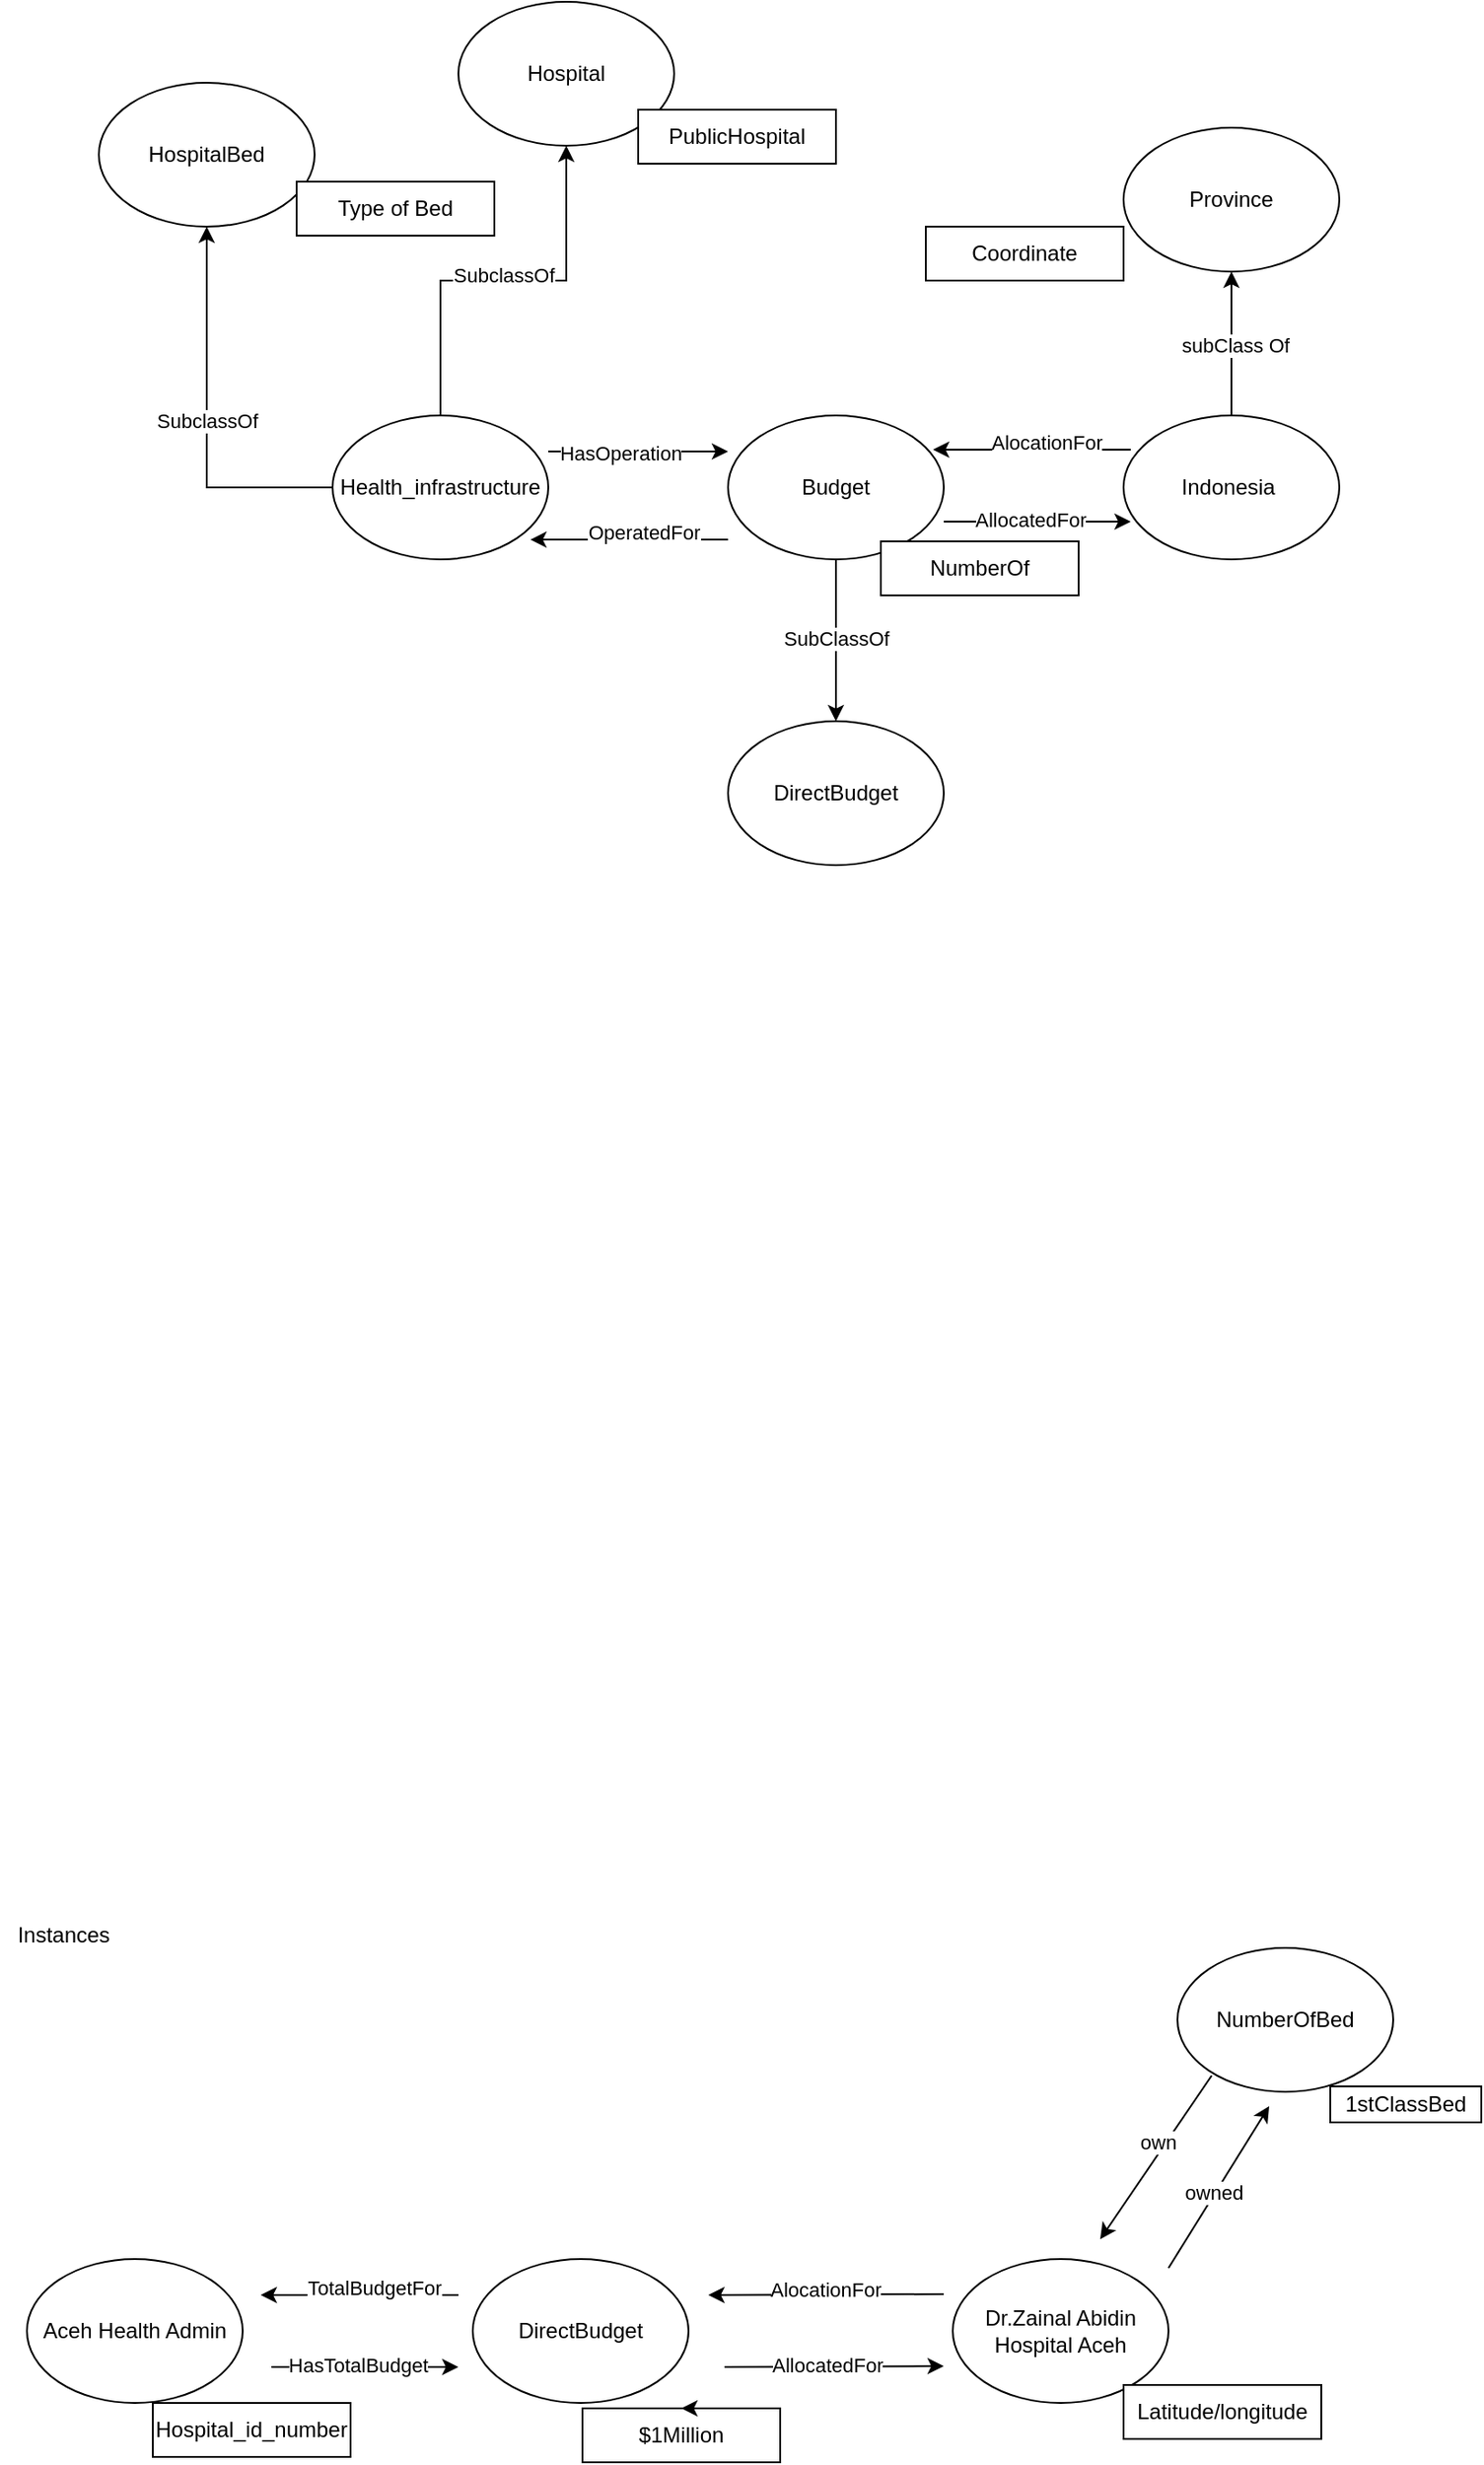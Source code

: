 <mxfile version="20.8.16" type="device" pages="2"><diagram name="Page-1" id="DhjK6ub2rNOMFvLf1U9X"><mxGraphModel dx="1194" dy="748" grid="0" gridSize="10" guides="1" tooltips="1" connect="1" arrows="1" fold="1" page="1" pageScale="1" pageWidth="850" pageHeight="1100" math="0" shadow="0"><root><mxCell id="0"/><mxCell id="1" parent="0"/><mxCell id="vlAr-wh--yHKUi2ePpUn-6" value="" style="edgeStyle=orthogonalEdgeStyle;rounded=0;orthogonalLoop=1;jettySize=auto;html=1;" parent="1" edge="1"><mxGeometry relative="1" as="geometry"><mxPoint x="325" y="320" as="sourcePoint"/><mxPoint x="425" y="320" as="targetPoint"/></mxGeometry></mxCell><mxCell id="vlAr-wh--yHKUi2ePpUn-16" value="HasOperation" style="edgeLabel;html=1;align=center;verticalAlign=middle;resizable=0;points=[];" parent="vlAr-wh--yHKUi2ePpUn-6" vertex="1" connectable="0"><mxGeometry x="-0.2" y="-1" relative="1" as="geometry"><mxPoint as="offset"/></mxGeometry></mxCell><mxCell id="vlAr-wh--yHKUi2ePpUn-9" value="" style="edgeStyle=orthogonalEdgeStyle;rounded=0;orthogonalLoop=1;jettySize=auto;html=1;" parent="1" source="vlAr-wh--yHKUi2ePpUn-1" target="vlAr-wh--yHKUi2ePpUn-8" edge="1"><mxGeometry relative="1" as="geometry"/></mxCell><mxCell id="vlAr-wh--yHKUi2ePpUn-14" value="SubclassOf" style="edgeLabel;html=1;align=center;verticalAlign=middle;resizable=0;points=[];" parent="vlAr-wh--yHKUi2ePpUn-9" vertex="1" connectable="0"><mxGeometry y="3" relative="1" as="geometry"><mxPoint as="offset"/></mxGeometry></mxCell><mxCell id="vlAr-wh--yHKUi2ePpUn-33" value="SubclassOf" style="edgeStyle=orthogonalEdgeStyle;rounded=0;orthogonalLoop=1;jettySize=auto;html=1;entryX=0.5;entryY=1;entryDx=0;entryDy=0;" parent="1" source="vlAr-wh--yHKUi2ePpUn-1" target="vlAr-wh--yHKUi2ePpUn-32" edge="1"><mxGeometry relative="1" as="geometry"/></mxCell><mxCell id="vlAr-wh--yHKUi2ePpUn-1" value="Health_infrastructure" style="ellipse;whiteSpace=wrap;html=1;" parent="1" vertex="1"><mxGeometry x="205" y="300" width="120" height="80" as="geometry"/></mxCell><mxCell id="vlAr-wh--yHKUi2ePpUn-11" value="" style="edgeStyle=orthogonalEdgeStyle;rounded=0;orthogonalLoop=1;jettySize=auto;html=1;" parent="1" source="vlAr-wh--yHKUi2ePpUn-2" target="vlAr-wh--yHKUi2ePpUn-10" edge="1"><mxGeometry relative="1" as="geometry"/></mxCell><mxCell id="vlAr-wh--yHKUi2ePpUn-13" value="subClass Of" style="edgeLabel;html=1;align=center;verticalAlign=middle;resizable=0;points=[];" parent="vlAr-wh--yHKUi2ePpUn-11" vertex="1" connectable="0"><mxGeometry x="-0.025" y="-2" relative="1" as="geometry"><mxPoint as="offset"/></mxGeometry></mxCell><mxCell id="vlAr-wh--yHKUi2ePpUn-2" value="Indonesia&amp;nbsp;" style="ellipse;whiteSpace=wrap;html=1;" parent="1" vertex="1"><mxGeometry x="645" y="300" width="120" height="80" as="geometry"/></mxCell><mxCell id="R91mBHwkHBW0tk7z-6wp-11" value="" style="edgeStyle=orthogonalEdgeStyle;rounded=0;orthogonalLoop=1;jettySize=auto;html=1;" parent="1" source="vlAr-wh--yHKUi2ePpUn-3" target="R91mBHwkHBW0tk7z-6wp-10" edge="1"><mxGeometry relative="1" as="geometry"/></mxCell><mxCell id="R91mBHwkHBW0tk7z-6wp-12" value="SubClassOf" style="edgeLabel;html=1;align=center;verticalAlign=middle;resizable=0;points=[];" parent="R91mBHwkHBW0tk7z-6wp-11" vertex="1" connectable="0"><mxGeometry x="-0.033" relative="1" as="geometry"><mxPoint as="offset"/></mxGeometry></mxCell><mxCell id="vlAr-wh--yHKUi2ePpUn-3" value="Budget" style="ellipse;whiteSpace=wrap;html=1;" parent="1" vertex="1"><mxGeometry x="425" y="300" width="120" height="80" as="geometry"/></mxCell><mxCell id="vlAr-wh--yHKUi2ePpUn-4" value="Coordinate" style="rounded=0;whiteSpace=wrap;html=1;" parent="1" vertex="1"><mxGeometry x="535" y="195" width="110" height="30" as="geometry"/></mxCell><mxCell id="vlAr-wh--yHKUi2ePpUn-8" value="Hospital" style="ellipse;whiteSpace=wrap;html=1;" parent="1" vertex="1"><mxGeometry x="275" y="70" width="120" height="80" as="geometry"/></mxCell><mxCell id="vlAr-wh--yHKUi2ePpUn-10" value="Province" style="ellipse;whiteSpace=wrap;html=1;" parent="1" vertex="1"><mxGeometry x="645" y="140" width="120" height="80" as="geometry"/></mxCell><mxCell id="vlAr-wh--yHKUi2ePpUn-15" value="PublicHospital" style="rounded=0;whiteSpace=wrap;html=1;" parent="1" vertex="1"><mxGeometry x="375" y="130" width="110" height="30" as="geometry"/></mxCell><mxCell id="vlAr-wh--yHKUi2ePpUn-17" value="NumberOf" style="rounded=0;whiteSpace=wrap;html=1;" parent="1" vertex="1"><mxGeometry x="510" y="370" width="110" height="30" as="geometry"/></mxCell><mxCell id="vlAr-wh--yHKUi2ePpUn-18" value="Aceh Health Admin" style="ellipse;whiteSpace=wrap;html=1;" parent="1" vertex="1"><mxGeometry x="35" y="1325" width="120" height="80" as="geometry"/></mxCell><mxCell id="vlAr-wh--yHKUi2ePpUn-19" value="DirectBudget" style="ellipse;whiteSpace=wrap;html=1;" parent="1" vertex="1"><mxGeometry x="283" y="1325" width="120" height="80" as="geometry"/></mxCell><mxCell id="vlAr-wh--yHKUi2ePpUn-20" value="Dr.Zainal Abidin Hospital Aceh" style="ellipse;whiteSpace=wrap;html=1;" parent="1" vertex="1"><mxGeometry x="550" y="1325" width="120" height="80" as="geometry"/></mxCell><mxCell id="vlAr-wh--yHKUi2ePpUn-22" value="" style="edgeStyle=none;orthogonalLoop=1;jettySize=auto;html=1;rounded=0;" parent="1" edge="1"><mxGeometry width="100" relative="1" as="geometry"><mxPoint x="171" y="1385" as="sourcePoint"/><mxPoint x="275" y="1385" as="targetPoint"/><Array as="points"/></mxGeometry></mxCell><mxCell id="vlAr-wh--yHKUi2ePpUn-25" value="HasTotalBudget" style="edgeLabel;html=1;align=center;verticalAlign=middle;resizable=0;points=[];" parent="vlAr-wh--yHKUi2ePpUn-22" vertex="1" connectable="0"><mxGeometry x="-0.075" y="1" relative="1" as="geometry"><mxPoint as="offset"/></mxGeometry></mxCell><mxCell id="vlAr-wh--yHKUi2ePpUn-23" value="" style="edgeStyle=none;orthogonalLoop=1;jettySize=auto;html=1;rounded=0;" parent="1" edge="1"><mxGeometry width="100" relative="1" as="geometry"><mxPoint x="275" y="1345" as="sourcePoint"/><mxPoint x="165" y="1345" as="targetPoint"/><Array as="points"/></mxGeometry></mxCell><mxCell id="vlAr-wh--yHKUi2ePpUn-24" value="TotalBudgetFor" style="edgeLabel;html=1;align=center;verticalAlign=middle;resizable=0;points=[];" parent="vlAr-wh--yHKUi2ePpUn-23" vertex="1" connectable="0"><mxGeometry x="-0.133" y="-4" relative="1" as="geometry"><mxPoint as="offset"/></mxGeometry></mxCell><mxCell id="vlAr-wh--yHKUi2ePpUn-28" value="" style="edgeStyle=none;orthogonalLoop=1;jettySize=auto;html=1;rounded=0;" parent="1" edge="1"><mxGeometry width="100" relative="1" as="geometry"><mxPoint x="423" y="1385" as="sourcePoint"/><mxPoint x="545" y="1384.5" as="targetPoint"/><Array as="points"/></mxGeometry></mxCell><mxCell id="vlAr-wh--yHKUi2ePpUn-29" value="AllocatedFor" style="edgeLabel;html=1;align=center;verticalAlign=middle;resizable=0;points=[];" parent="vlAr-wh--yHKUi2ePpUn-28" vertex="1" connectable="0"><mxGeometry x="-0.075" y="1" relative="1" as="geometry"><mxPoint as="offset"/></mxGeometry></mxCell><mxCell id="vlAr-wh--yHKUi2ePpUn-30" value="" style="edgeStyle=none;orthogonalLoop=1;jettySize=auto;html=1;rounded=0;" parent="1" edge="1"><mxGeometry width="100" relative="1" as="geometry"><mxPoint x="545" y="1344.5" as="sourcePoint"/><mxPoint x="414" y="1345" as="targetPoint"/><Array as="points"/></mxGeometry></mxCell><mxCell id="vlAr-wh--yHKUi2ePpUn-31" value="AlocationFor" style="edgeLabel;html=1;align=center;verticalAlign=middle;resizable=0;points=[];" parent="vlAr-wh--yHKUi2ePpUn-30" vertex="1" connectable="0"><mxGeometry x="-0.133" y="-4" relative="1" as="geometry"><mxPoint x="-9" y="1" as="offset"/></mxGeometry></mxCell><mxCell id="vlAr-wh--yHKUi2ePpUn-32" value="HospitalBed" style="ellipse;whiteSpace=wrap;html=1;" parent="1" vertex="1"><mxGeometry x="75" y="115" width="120" height="80" as="geometry"/></mxCell><mxCell id="vlAr-wh--yHKUi2ePpUn-45" value="Type of Bed" style="rounded=0;whiteSpace=wrap;html=1;" parent="1" vertex="1"><mxGeometry x="185" y="170" width="110" height="30" as="geometry"/></mxCell><mxCell id="vlAr-wh--yHKUi2ePpUn-52" value="NumberOfBed" style="ellipse;whiteSpace=wrap;html=1;" parent="1" vertex="1"><mxGeometry x="675" y="1152" width="120" height="80" as="geometry"/></mxCell><mxCell id="vlAr-wh--yHKUi2ePpUn-53" value="" style="edgeStyle=none;orthogonalLoop=1;jettySize=auto;html=1;rounded=0;" parent="1" edge="1"><mxGeometry width="100" relative="1" as="geometry"><mxPoint x="670" y="1330" as="sourcePoint"/><mxPoint x="726" y="1240" as="targetPoint"/><Array as="points"/></mxGeometry></mxCell><mxCell id="vlAr-wh--yHKUi2ePpUn-54" value="owned" style="edgeLabel;html=1;align=center;verticalAlign=middle;resizable=0;points=[];" parent="vlAr-wh--yHKUi2ePpUn-53" vertex="1" connectable="0"><mxGeometry x="-0.075" y="1" relative="1" as="geometry"><mxPoint as="offset"/></mxGeometry></mxCell><mxCell id="vlAr-wh--yHKUi2ePpUn-55" value="" style="edgeStyle=none;orthogonalLoop=1;jettySize=auto;html=1;rounded=0;" parent="1" edge="1"><mxGeometry width="100" relative="1" as="geometry"><mxPoint x="694" y="1223" as="sourcePoint"/><mxPoint x="632" y="1314" as="targetPoint"/><Array as="points"/></mxGeometry></mxCell><mxCell id="vlAr-wh--yHKUi2ePpUn-56" value="own" style="edgeLabel;html=1;align=center;verticalAlign=middle;resizable=0;points=[];" parent="vlAr-wh--yHKUi2ePpUn-55" vertex="1" connectable="0"><mxGeometry x="-0.133" y="-4" relative="1" as="geometry"><mxPoint as="offset"/></mxGeometry></mxCell><mxCell id="vlAr-wh--yHKUi2ePpUn-57" value="Hospital_id_number" style="rounded=0;whiteSpace=wrap;html=1;" parent="1" vertex="1"><mxGeometry x="105" y="1405" width="110" height="30" as="geometry"/></mxCell><mxCell id="vlAr-wh--yHKUi2ePpUn-58" value="$1Million" style="rounded=0;whiteSpace=wrap;html=1;" parent="1" vertex="1"><mxGeometry x="344" y="1408" width="110" height="30" as="geometry"/></mxCell><mxCell id="vlAr-wh--yHKUi2ePpUn-59" value="Latitude/longitude" style="rounded=0;whiteSpace=wrap;html=1;" parent="1" vertex="1"><mxGeometry x="645" y="1395" width="110" height="30" as="geometry"/></mxCell><mxCell id="vlAr-wh--yHKUi2ePpUn-60" value="1stClassBed" style="rounded=0;whiteSpace=wrap;html=1;" parent="1" vertex="1"><mxGeometry x="760" y="1229" width="84" height="20" as="geometry"/></mxCell><mxCell id="R91mBHwkHBW0tk7z-6wp-1" value="Instances" style="text;html=1;align=center;verticalAlign=middle;resizable=0;points=[];autosize=1;strokeColor=none;fillColor=none;" parent="1" vertex="1"><mxGeometry x="20" y="1130" width="70" height="30" as="geometry"/></mxCell><mxCell id="R91mBHwkHBW0tk7z-6wp-4" value="" style="edgeStyle=none;orthogonalLoop=1;jettySize=auto;html=1;rounded=0;" parent="1" edge="1"><mxGeometry width="100" relative="1" as="geometry"><mxPoint x="425" y="369.05" as="sourcePoint"/><mxPoint x="315" y="369.05" as="targetPoint"/><Array as="points"/></mxGeometry></mxCell><mxCell id="R91mBHwkHBW0tk7z-6wp-5" value="OperatedFor" style="edgeLabel;html=1;align=center;verticalAlign=middle;resizable=0;points=[];" parent="R91mBHwkHBW0tk7z-6wp-4" vertex="1" connectable="0"><mxGeometry x="-0.133" y="-4" relative="1" as="geometry"><mxPoint as="offset"/></mxGeometry></mxCell><mxCell id="R91mBHwkHBW0tk7z-6wp-6" value="" style="edgeStyle=none;orthogonalLoop=1;jettySize=auto;html=1;rounded=0;" parent="1" edge="1"><mxGeometry width="100" relative="1" as="geometry"><mxPoint x="545" y="359" as="sourcePoint"/><mxPoint x="649" y="359" as="targetPoint"/><Array as="points"/></mxGeometry></mxCell><mxCell id="R91mBHwkHBW0tk7z-6wp-7" value="AllocatedFor" style="edgeLabel;html=1;align=center;verticalAlign=middle;resizable=0;points=[];" parent="R91mBHwkHBW0tk7z-6wp-6" vertex="1" connectable="0"><mxGeometry x="-0.075" y="1" relative="1" as="geometry"><mxPoint as="offset"/></mxGeometry></mxCell><mxCell id="R91mBHwkHBW0tk7z-6wp-8" value="" style="edgeStyle=none;orthogonalLoop=1;jettySize=auto;html=1;rounded=0;" parent="1" edge="1"><mxGeometry width="100" relative="1" as="geometry"><mxPoint x="649" y="319" as="sourcePoint"/><mxPoint x="539" y="319" as="targetPoint"/><Array as="points"/></mxGeometry></mxCell><mxCell id="R91mBHwkHBW0tk7z-6wp-9" value="AlocationFor" style="edgeLabel;html=1;align=center;verticalAlign=middle;resizable=0;points=[];" parent="R91mBHwkHBW0tk7z-6wp-8" vertex="1" connectable="0"><mxGeometry x="-0.133" y="-4" relative="1" as="geometry"><mxPoint as="offset"/></mxGeometry></mxCell><mxCell id="R91mBHwkHBW0tk7z-6wp-10" value="DirectBudget" style="ellipse;whiteSpace=wrap;html=1;" parent="1" vertex="1"><mxGeometry x="425" y="470" width="120" height="80" as="geometry"/></mxCell><mxCell id="8-0o_JMjRNLJjpkslhmI-1" style="edgeStyle=orthogonalEdgeStyle;rounded=0;orthogonalLoop=1;jettySize=auto;html=1;exitX=0.75;exitY=0;exitDx=0;exitDy=0;entryX=0.5;entryY=0;entryDx=0;entryDy=0;" edge="1" parent="1" source="vlAr-wh--yHKUi2ePpUn-58" target="vlAr-wh--yHKUi2ePpUn-58"><mxGeometry relative="1" as="geometry"/></mxCell></root></mxGraphModel></diagram><diagram id="33TFPbomxli8kb8NW6hA" name="Page-2"><mxGraphModel dx="531" dy="741" grid="1" gridSize="10" guides="1" tooltips="1" connect="1" arrows="1" fold="1" page="1" pageScale="1" pageWidth="850" pageHeight="1100" math="0" shadow="0"><root><mxCell id="0"/><mxCell id="1" parent="0"/><mxCell id="3S3uDWiQ5ca31y17pFXa-1" value="RS Papua" style="ellipse;whiteSpace=wrap;html=1;" vertex="1" parent="1"><mxGeometry x="120" y="390" width="120" height="80" as="geometry"/></mxCell><mxCell id="hcnlHhOcPN-69Rp-TstV-1" value="" style="curved=1;endArrow=classic;html=1;rounded=0;exitX=1;exitY=0.5;exitDx=0;exitDy=0;" edge="1" parent="1" source="3S3uDWiQ5ca31y17pFXa-1"><mxGeometry width="50" height="50" relative="1" as="geometry"><mxPoint x="250" y="410" as="sourcePoint"/><mxPoint x="360" y="220" as="targetPoint"/><Array as="points"><mxPoint x="300" y="410"/><mxPoint x="250" y="360"/><mxPoint x="230" y="330"/><mxPoint x="250" y="290"/></Array></mxGeometry></mxCell><mxCell id="hcnlHhOcPN-69Rp-TstV-2" value="HasBudget" style="edgeLabel;html=1;align=center;verticalAlign=middle;resizable=0;points=[];" vertex="1" connectable="0" parent="hcnlHhOcPN-69Rp-TstV-1"><mxGeometry x="0.088" y="-10" relative="1" as="geometry"><mxPoint as="offset"/></mxGeometry></mxCell><mxCell id="hcnlHhOcPN-69Rp-TstV-3" value="Direct" style="ellipse;whiteSpace=wrap;html=1;" vertex="1" parent="1"><mxGeometry x="320" y="140" width="120" height="80" as="geometry"/></mxCell><mxCell id="hcnlHhOcPN-69Rp-TstV-5" value="In_Direct" style="ellipse;whiteSpace=wrap;html=1;" vertex="1" parent="1"><mxGeometry x="440" y="210" width="120" height="80" as="geometry"/></mxCell><mxCell id="hcnlHhOcPN-69Rp-TstV-7" value="" style="curved=1;endArrow=classic;html=1;rounded=0;entryX=0;entryY=0.5;entryDx=0;entryDy=0;" edge="1" parent="1" target="hcnlHhOcPN-69Rp-TstV-5"><mxGeometry width="50" height="50" relative="1" as="geometry"><mxPoint x="240" y="320" as="sourcePoint"/><mxPoint x="400" y="360" as="targetPoint"/><Array as="points"><mxPoint x="320" y="270"/></Array></mxGeometry></mxCell><mxCell id="hcnlHhOcPN-69Rp-TstV-9" value="Province" style="ellipse;whiteSpace=wrap;html=1;" vertex="1" parent="1"><mxGeometry x="425" y="360" width="120" height="80" as="geometry"/></mxCell><mxCell id="hcnlHhOcPN-69Rp-TstV-10" value="" style="curved=1;endArrow=classic;html=1;rounded=0;entryX=0;entryY=0;entryDx=0;entryDy=0;" edge="1" parent="1" target="hcnlHhOcPN-69Rp-TstV-9"><mxGeometry width="50" height="50" relative="1" as="geometry"><mxPoint x="240" y="430" as="sourcePoint"/><mxPoint x="400" y="360" as="targetPoint"/><Array as="points"><mxPoint x="400" y="410"/><mxPoint x="350" y="360"/></Array></mxGeometry></mxCell><mxCell id="hcnlHhOcPN-69Rp-TstV-11" value="LocatedIn" style="edgeLabel;html=1;align=center;verticalAlign=middle;resizable=0;points=[];" vertex="1" connectable="0" parent="hcnlHhOcPN-69Rp-TstV-10"><mxGeometry x="-0.364" y="5" relative="1" as="geometry"><mxPoint as="offset"/></mxGeometry></mxCell><mxCell id="hcnlHhOcPN-69Rp-TstV-12" value="Nurses" style="ellipse;whiteSpace=wrap;html=1;" vertex="1" parent="1"><mxGeometry x="390" y="500" width="120" height="80" as="geometry"/></mxCell><mxCell id="hcnlHhOcPN-69Rp-TstV-14" value="" style="curved=1;endArrow=classic;html=1;rounded=0;entryX=0;entryY=0.5;entryDx=0;entryDy=0;exitX=1;exitY=1;exitDx=0;exitDy=0;" edge="1" parent="1" source="3S3uDWiQ5ca31y17pFXa-1" target="hcnlHhOcPN-69Rp-TstV-12"><mxGeometry width="50" height="50" relative="1" as="geometry"><mxPoint x="190" y="555" as="sourcePoint"/><mxPoint x="240" y="505" as="targetPoint"/><Array as="points"><mxPoint x="340" y="460"/><mxPoint x="290" y="500"/></Array></mxGeometry></mxCell><mxCell id="hcnlHhOcPN-69Rp-TstV-15" value="has_number_of" style="edgeLabel;html=1;align=center;verticalAlign=middle;resizable=0;points=[];" vertex="1" connectable="0" parent="hcnlHhOcPN-69Rp-TstV-14"><mxGeometry x="-0.336" y="-4" relative="1" as="geometry"><mxPoint as="offset"/></mxGeometry></mxCell><mxCell id="hcnlHhOcPN-69Rp-TstV-18" value="" style="curved=1;endArrow=classic;html=1;rounded=0;" edge="1" parent="1"><mxGeometry width="50" height="50" relative="1" as="geometry"><mxPoint x="320" y="470" as="sourcePoint"/><mxPoint x="390" y="620" as="targetPoint"/><Array as="points"><mxPoint x="270" y="520"/><mxPoint x="380" y="570"/></Array></mxGeometry></mxCell><mxCell id="hcnlHhOcPN-69Rp-TstV-19" value="Doctors" style="ellipse;whiteSpace=wrap;html=1;" vertex="1" parent="1"><mxGeometry x="340" y="620" width="120" height="80" as="geometry"/></mxCell></root></mxGraphModel></diagram></mxfile>